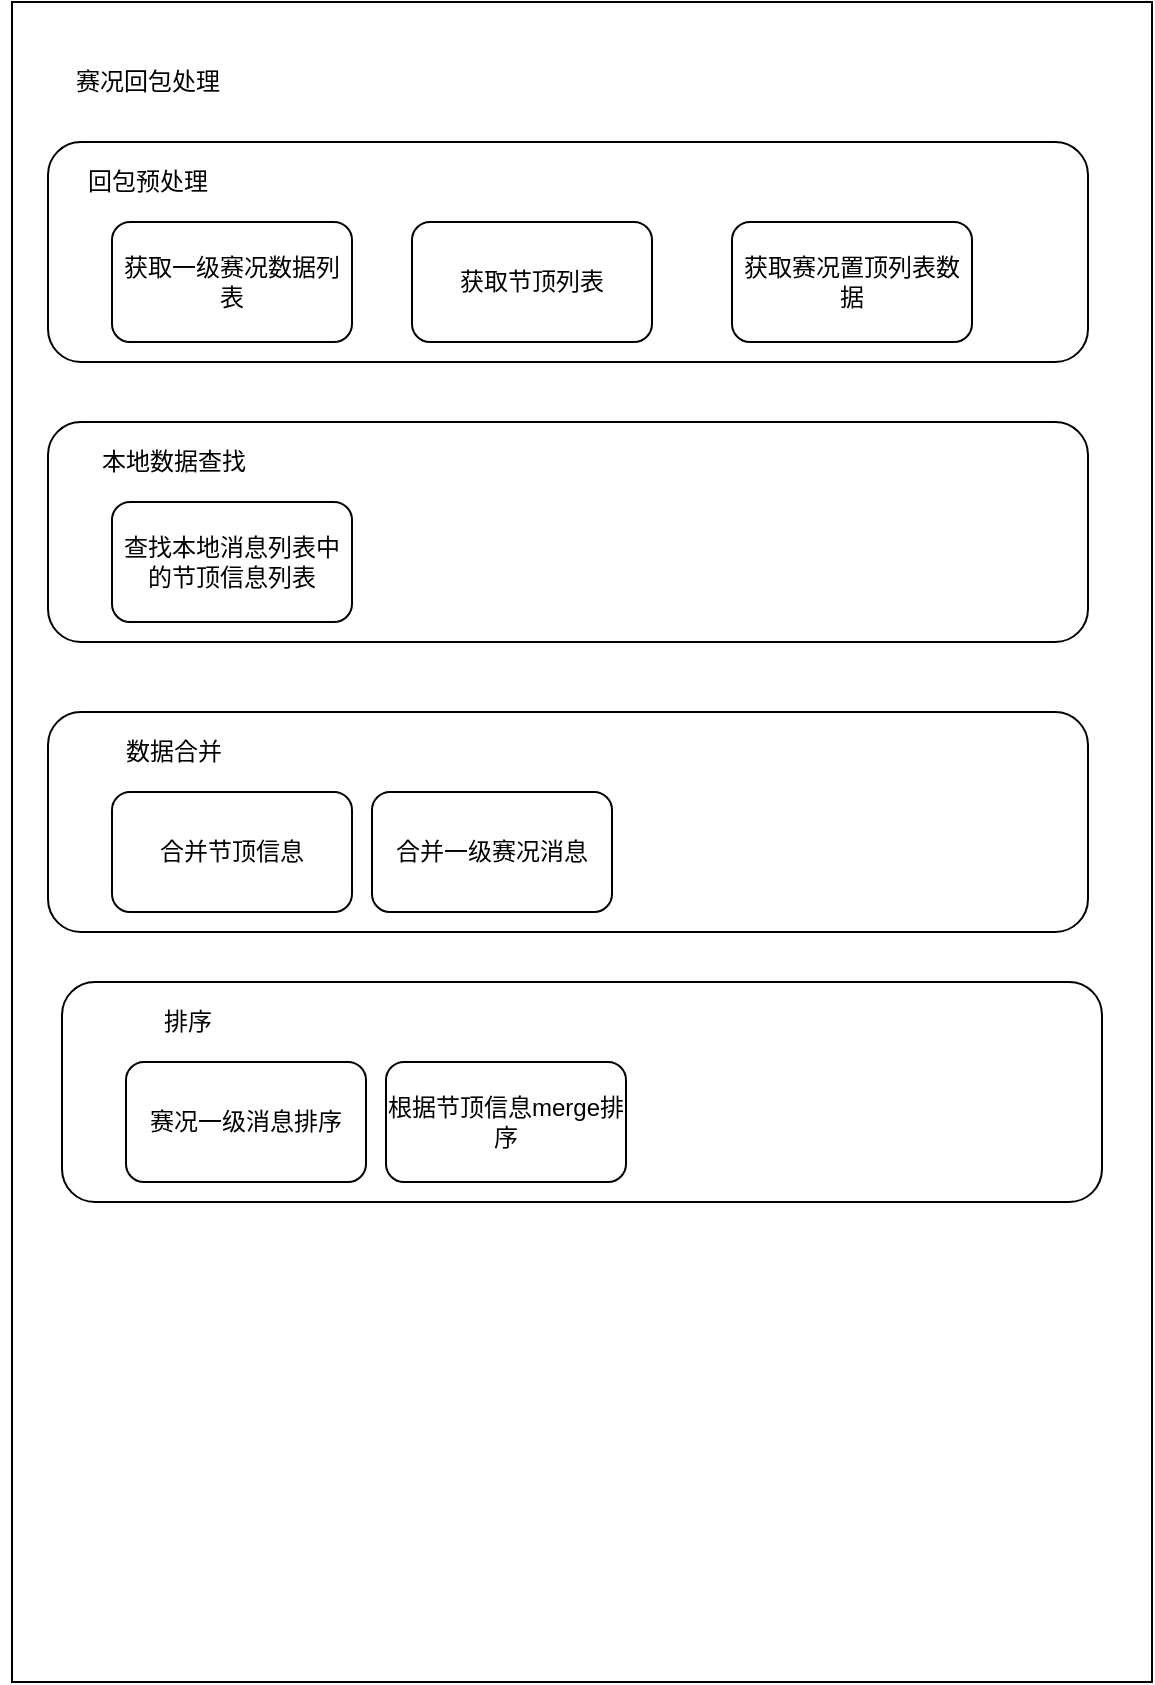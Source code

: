 <mxfile version="14.9.8" type="github">
  <diagram id="rZBvVixIBVX9mQDeIi11" name="Page-1">
    <mxGraphModel dx="1426" dy="676" grid="1" gridSize="10" guides="1" tooltips="1" connect="1" arrows="1" fold="1" page="1" pageScale="1" pageWidth="827" pageHeight="1169" math="0" shadow="0">
      <root>
        <mxCell id="0" />
        <mxCell id="1" parent="0" />
        <mxCell id="7DXl7cOFKb6t4b405SfH-2" value="" style="rounded=0;whiteSpace=wrap;html=1;" parent="1" vertex="1">
          <mxGeometry x="300" y="230" width="570" height="840" as="geometry" />
        </mxCell>
        <mxCell id="7DXl7cOFKb6t4b405SfH-3" value="赛况回包处理" style="text;html=1;strokeColor=none;fillColor=none;align=center;verticalAlign=middle;whiteSpace=wrap;rounded=0;" parent="1" vertex="1">
          <mxGeometry x="294" y="230" width="148" height="80" as="geometry" />
        </mxCell>
        <mxCell id="7DXl7cOFKb6t4b405SfH-4" value="" style="rounded=1;whiteSpace=wrap;html=1;" parent="1" vertex="1">
          <mxGeometry x="318" y="300" width="520" height="110" as="geometry" />
        </mxCell>
        <mxCell id="7DXl7cOFKb6t4b405SfH-5" value="回包预处理" style="text;html=1;strokeColor=none;fillColor=none;align=center;verticalAlign=middle;whiteSpace=wrap;rounded=0;" parent="1" vertex="1">
          <mxGeometry x="332" y="310" width="72" height="20" as="geometry" />
        </mxCell>
        <mxCell id="7DXl7cOFKb6t4b405SfH-6" value="获取一级赛况数据列表" style="rounded=1;whiteSpace=wrap;html=1;" parent="1" vertex="1">
          <mxGeometry x="350" y="340" width="120" height="60" as="geometry" />
        </mxCell>
        <mxCell id="7DXl7cOFKb6t4b405SfH-8" value="获取节顶列表" style="rounded=1;whiteSpace=wrap;html=1;" parent="1" vertex="1">
          <mxGeometry x="500" y="340" width="120" height="60" as="geometry" />
        </mxCell>
        <mxCell id="7DXl7cOFKb6t4b405SfH-9" value="获取赛况置顶列表数据" style="rounded=1;whiteSpace=wrap;html=1;" parent="1" vertex="1">
          <mxGeometry x="660" y="340" width="120" height="60" as="geometry" />
        </mxCell>
        <mxCell id="YsgePVBSbrA1ZEnd1T59-1" value="" style="rounded=1;whiteSpace=wrap;html=1;" vertex="1" parent="1">
          <mxGeometry x="318" y="440" width="520" height="110" as="geometry" />
        </mxCell>
        <mxCell id="YsgePVBSbrA1ZEnd1T59-2" value="本地数据查找" style="text;html=1;strokeColor=none;fillColor=none;align=center;verticalAlign=middle;whiteSpace=wrap;rounded=0;" vertex="1" parent="1">
          <mxGeometry x="332" y="450" width="98" height="20" as="geometry" />
        </mxCell>
        <mxCell id="YsgePVBSbrA1ZEnd1T59-3" value="查找本地消息列表中的节顶信息列表" style="rounded=1;whiteSpace=wrap;html=1;" vertex="1" parent="1">
          <mxGeometry x="350" y="480" width="120" height="60" as="geometry" />
        </mxCell>
        <mxCell id="YsgePVBSbrA1ZEnd1T59-6" value="" style="rounded=1;whiteSpace=wrap;html=1;" vertex="1" parent="1">
          <mxGeometry x="318" y="585" width="520" height="110" as="geometry" />
        </mxCell>
        <mxCell id="YsgePVBSbrA1ZEnd1T59-7" value="数据合并" style="text;html=1;strokeColor=none;fillColor=none;align=center;verticalAlign=middle;whiteSpace=wrap;rounded=0;" vertex="1" parent="1">
          <mxGeometry x="332" y="595" width="98" height="20" as="geometry" />
        </mxCell>
        <mxCell id="YsgePVBSbrA1ZEnd1T59-8" value="合并节顶信息" style="rounded=1;whiteSpace=wrap;html=1;" vertex="1" parent="1">
          <mxGeometry x="350" y="625" width="120" height="60" as="geometry" />
        </mxCell>
        <mxCell id="YsgePVBSbrA1ZEnd1T59-9" value="合并一级赛况消息" style="rounded=1;whiteSpace=wrap;html=1;" vertex="1" parent="1">
          <mxGeometry x="480" y="625" width="120" height="60" as="geometry" />
        </mxCell>
        <mxCell id="YsgePVBSbrA1ZEnd1T59-10" value="" style="rounded=1;whiteSpace=wrap;html=1;" vertex="1" parent="1">
          <mxGeometry x="325" y="720" width="520" height="110" as="geometry" />
        </mxCell>
        <mxCell id="YsgePVBSbrA1ZEnd1T59-11" value="排序" style="text;html=1;strokeColor=none;fillColor=none;align=center;verticalAlign=middle;whiteSpace=wrap;rounded=0;" vertex="1" parent="1">
          <mxGeometry x="339" y="730" width="98" height="20" as="geometry" />
        </mxCell>
        <mxCell id="YsgePVBSbrA1ZEnd1T59-12" value="赛况一级消息排序" style="rounded=1;whiteSpace=wrap;html=1;" vertex="1" parent="1">
          <mxGeometry x="357" y="760" width="120" height="60" as="geometry" />
        </mxCell>
        <mxCell id="YsgePVBSbrA1ZEnd1T59-13" value="根据节顶信息merge排序" style="rounded=1;whiteSpace=wrap;html=1;" vertex="1" parent="1">
          <mxGeometry x="487" y="760" width="120" height="60" as="geometry" />
        </mxCell>
      </root>
    </mxGraphModel>
  </diagram>
</mxfile>
